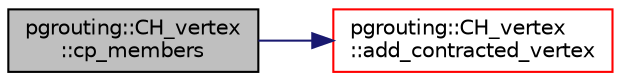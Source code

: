 digraph "pgrouting::CH_vertex::cp_members"
{
  edge [fontname="Helvetica",fontsize="10",labelfontname="Helvetica",labelfontsize="10"];
  node [fontname="Helvetica",fontsize="10",shape=record];
  rankdir="LR";
  Node44 [label="pgrouting::CH_vertex\l::cp_members",height=0.2,width=0.4,color="black", fillcolor="grey75", style="filled", fontcolor="black"];
  Node44 -> Node45 [color="midnightblue",fontsize="10",style="solid",fontname="Helvetica"];
  Node45 [label="pgrouting::CH_vertex\l::add_contracted_vertex",height=0.2,width=0.4,color="red", fillcolor="white", style="filled",URL="$classpgrouting_1_1CH__vertex.html#a0ae0801beafccce4d8022fb89a6bf78e"];
}
